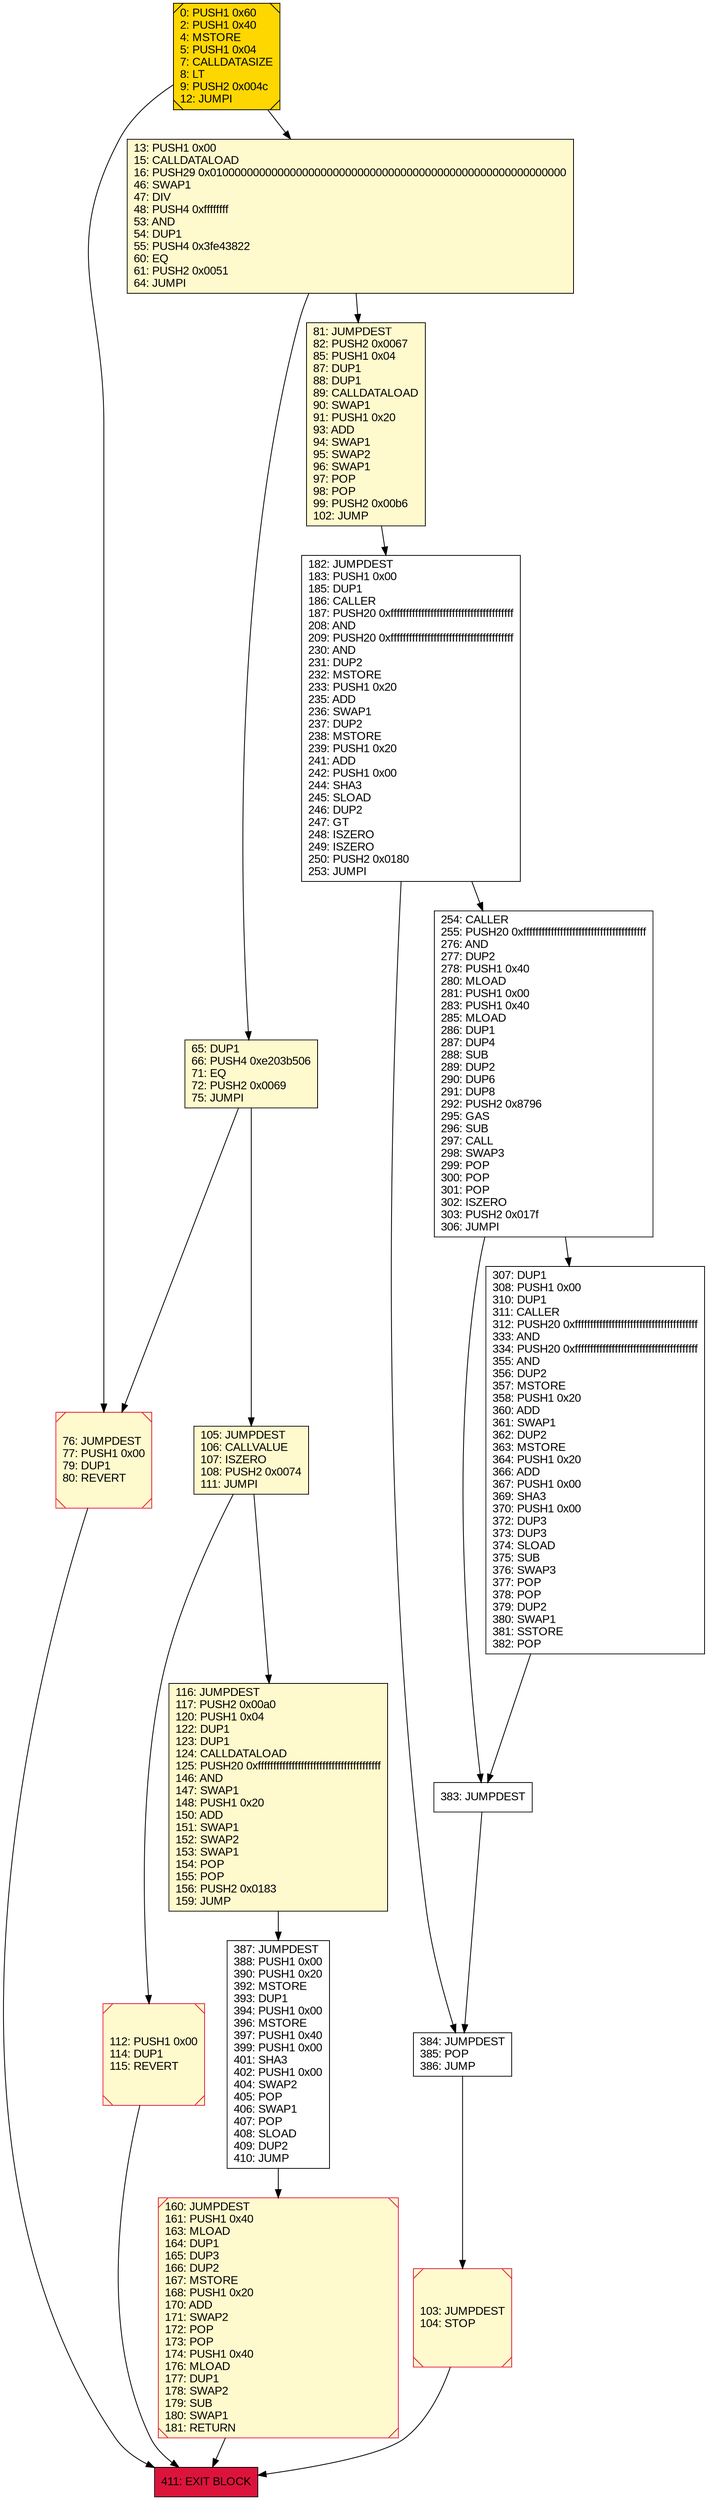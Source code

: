 digraph G {
bgcolor=transparent rankdir=UD;
node [shape=box style=filled color=black fillcolor=white fontname=arial fontcolor=black];
0 [label="0: PUSH1 0x60\l2: PUSH1 0x40\l4: MSTORE\l5: PUSH1 0x04\l7: CALLDATASIZE\l8: LT\l9: PUSH2 0x004c\l12: JUMPI\l" fillcolor=lemonchiffon shape=Msquare fillcolor=gold ];
384 [label="384: JUMPDEST\l385: POP\l386: JUMP\l" ];
76 [label="76: JUMPDEST\l77: PUSH1 0x00\l79: DUP1\l80: REVERT\l" fillcolor=lemonchiffon shape=Msquare color=crimson ];
254 [label="254: CALLER\l255: PUSH20 0xffffffffffffffffffffffffffffffffffffffff\l276: AND\l277: DUP2\l278: PUSH1 0x40\l280: MLOAD\l281: PUSH1 0x00\l283: PUSH1 0x40\l285: MLOAD\l286: DUP1\l287: DUP4\l288: SUB\l289: DUP2\l290: DUP6\l291: DUP8\l292: PUSH2 0x8796\l295: GAS\l296: SUB\l297: CALL\l298: SWAP3\l299: POP\l300: POP\l301: POP\l302: ISZERO\l303: PUSH2 0x017f\l306: JUMPI\l" ];
182 [label="182: JUMPDEST\l183: PUSH1 0x00\l185: DUP1\l186: CALLER\l187: PUSH20 0xffffffffffffffffffffffffffffffffffffffff\l208: AND\l209: PUSH20 0xffffffffffffffffffffffffffffffffffffffff\l230: AND\l231: DUP2\l232: MSTORE\l233: PUSH1 0x20\l235: ADD\l236: SWAP1\l237: DUP2\l238: MSTORE\l239: PUSH1 0x20\l241: ADD\l242: PUSH1 0x00\l244: SHA3\l245: SLOAD\l246: DUP2\l247: GT\l248: ISZERO\l249: ISZERO\l250: PUSH2 0x0180\l253: JUMPI\l" ];
65 [label="65: DUP1\l66: PUSH4 0xe203b506\l71: EQ\l72: PUSH2 0x0069\l75: JUMPI\l" fillcolor=lemonchiffon ];
112 [label="112: PUSH1 0x00\l114: DUP1\l115: REVERT\l" fillcolor=lemonchiffon shape=Msquare color=crimson ];
13 [label="13: PUSH1 0x00\l15: CALLDATALOAD\l16: PUSH29 0x0100000000000000000000000000000000000000000000000000000000\l46: SWAP1\l47: DIV\l48: PUSH4 0xffffffff\l53: AND\l54: DUP1\l55: PUSH4 0x3fe43822\l60: EQ\l61: PUSH2 0x0051\l64: JUMPI\l" fillcolor=lemonchiffon ];
383 [label="383: JUMPDEST\l" ];
103 [label="103: JUMPDEST\l104: STOP\l" fillcolor=lemonchiffon shape=Msquare color=crimson ];
160 [label="160: JUMPDEST\l161: PUSH1 0x40\l163: MLOAD\l164: DUP1\l165: DUP3\l166: DUP2\l167: MSTORE\l168: PUSH1 0x20\l170: ADD\l171: SWAP2\l172: POP\l173: POP\l174: PUSH1 0x40\l176: MLOAD\l177: DUP1\l178: SWAP2\l179: SUB\l180: SWAP1\l181: RETURN\l" fillcolor=lemonchiffon shape=Msquare color=crimson ];
116 [label="116: JUMPDEST\l117: PUSH2 0x00a0\l120: PUSH1 0x04\l122: DUP1\l123: DUP1\l124: CALLDATALOAD\l125: PUSH20 0xffffffffffffffffffffffffffffffffffffffff\l146: AND\l147: SWAP1\l148: PUSH1 0x20\l150: ADD\l151: SWAP1\l152: SWAP2\l153: SWAP1\l154: POP\l155: POP\l156: PUSH2 0x0183\l159: JUMP\l" fillcolor=lemonchiffon ];
387 [label="387: JUMPDEST\l388: PUSH1 0x00\l390: PUSH1 0x20\l392: MSTORE\l393: DUP1\l394: PUSH1 0x00\l396: MSTORE\l397: PUSH1 0x40\l399: PUSH1 0x00\l401: SHA3\l402: PUSH1 0x00\l404: SWAP2\l405: POP\l406: SWAP1\l407: POP\l408: SLOAD\l409: DUP2\l410: JUMP\l" ];
105 [label="105: JUMPDEST\l106: CALLVALUE\l107: ISZERO\l108: PUSH2 0x0074\l111: JUMPI\l" fillcolor=lemonchiffon ];
411 [label="411: EXIT BLOCK\l" fillcolor=crimson ];
81 [label="81: JUMPDEST\l82: PUSH2 0x0067\l85: PUSH1 0x04\l87: DUP1\l88: DUP1\l89: CALLDATALOAD\l90: SWAP1\l91: PUSH1 0x20\l93: ADD\l94: SWAP1\l95: SWAP2\l96: SWAP1\l97: POP\l98: POP\l99: PUSH2 0x00b6\l102: JUMP\l" fillcolor=lemonchiffon ];
307 [label="307: DUP1\l308: PUSH1 0x00\l310: DUP1\l311: CALLER\l312: PUSH20 0xffffffffffffffffffffffffffffffffffffffff\l333: AND\l334: PUSH20 0xffffffffffffffffffffffffffffffffffffffff\l355: AND\l356: DUP2\l357: MSTORE\l358: PUSH1 0x20\l360: ADD\l361: SWAP1\l362: DUP2\l363: MSTORE\l364: PUSH1 0x20\l366: ADD\l367: PUSH1 0x00\l369: SHA3\l370: PUSH1 0x00\l372: DUP3\l373: DUP3\l374: SLOAD\l375: SUB\l376: SWAP3\l377: POP\l378: POP\l379: DUP2\l380: SWAP1\l381: SSTORE\l382: POP\l" ];
182 -> 254;
65 -> 76;
103 -> 411;
105 -> 112;
160 -> 411;
112 -> 411;
182 -> 384;
387 -> 160;
105 -> 116;
13 -> 81;
116 -> 387;
307 -> 383;
0 -> 76;
76 -> 411;
81 -> 182;
0 -> 13;
384 -> 103;
383 -> 384;
65 -> 105;
254 -> 307;
254 -> 383;
13 -> 65;
}